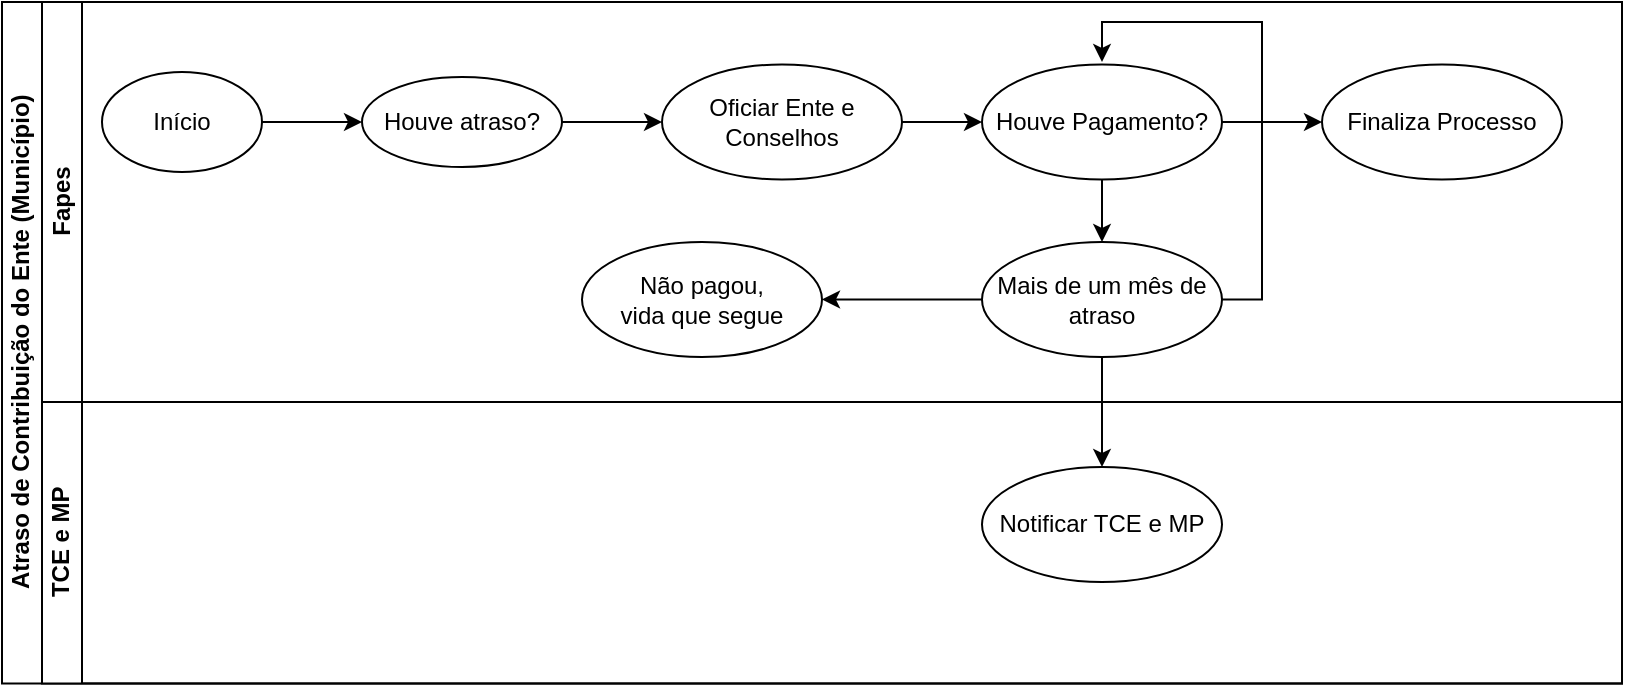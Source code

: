 <mxfile version="20.8.23" type="github">
  <diagram name="Página-1" id="xCwbDfX45_LNh0Hy81Zi">
    <mxGraphModel dx="1443" dy="786" grid="1" gridSize="10" guides="1" tooltips="1" connect="1" arrows="1" fold="1" page="1" pageScale="1" pageWidth="827" pageHeight="1169" math="0" shadow="0">
      <root>
        <mxCell id="0" />
        <mxCell id="1" parent="0" />
        <mxCell id="lWooiEJSJ554hRTcs6l--1" value="Atraso de Contribuição do Ente (Município)" style="swimlane;childLayout=stackLayout;resizeParent=1;resizeParentMax=0;horizontal=0;startSize=20;horizontalStack=0;html=1;" vertex="1" parent="1">
          <mxGeometry x="10" y="20" width="810" height="340.75" as="geometry" />
        </mxCell>
        <mxCell id="lWooiEJSJ554hRTcs6l--2" value="Fapes" style="swimlane;startSize=20;horizontal=0;html=1;" vertex="1" parent="lWooiEJSJ554hRTcs6l--1">
          <mxGeometry x="20" width="790" height="200" as="geometry" />
        </mxCell>
        <mxCell id="lWooiEJSJ554hRTcs6l--7" value="" style="edgeStyle=orthogonalEdgeStyle;rounded=0;orthogonalLoop=1;jettySize=auto;html=1;" edge="1" parent="lWooiEJSJ554hRTcs6l--2" source="lWooiEJSJ554hRTcs6l--5" target="lWooiEJSJ554hRTcs6l--6">
          <mxGeometry relative="1" as="geometry" />
        </mxCell>
        <mxCell id="lWooiEJSJ554hRTcs6l--5" value="Início" style="ellipse;whiteSpace=wrap;html=1;" vertex="1" parent="lWooiEJSJ554hRTcs6l--2">
          <mxGeometry x="30" y="35" width="80" height="50" as="geometry" />
        </mxCell>
        <mxCell id="lWooiEJSJ554hRTcs6l--9" value="" style="edgeStyle=orthogonalEdgeStyle;rounded=0;orthogonalLoop=1;jettySize=auto;html=1;" edge="1" parent="lWooiEJSJ554hRTcs6l--2" source="lWooiEJSJ554hRTcs6l--6" target="lWooiEJSJ554hRTcs6l--8">
          <mxGeometry relative="1" as="geometry" />
        </mxCell>
        <mxCell id="lWooiEJSJ554hRTcs6l--6" value="Houve atraso?" style="ellipse;whiteSpace=wrap;html=1;" vertex="1" parent="lWooiEJSJ554hRTcs6l--2">
          <mxGeometry x="160" y="37.5" width="100" height="45" as="geometry" />
        </mxCell>
        <mxCell id="lWooiEJSJ554hRTcs6l--12" value="" style="edgeStyle=orthogonalEdgeStyle;rounded=0;orthogonalLoop=1;jettySize=auto;html=1;" edge="1" parent="lWooiEJSJ554hRTcs6l--2" source="lWooiEJSJ554hRTcs6l--8" target="lWooiEJSJ554hRTcs6l--11">
          <mxGeometry relative="1" as="geometry" />
        </mxCell>
        <mxCell id="lWooiEJSJ554hRTcs6l--8" value="Oficiar Ente e Conselhos" style="ellipse;whiteSpace=wrap;html=1;" vertex="1" parent="lWooiEJSJ554hRTcs6l--2">
          <mxGeometry x="310" y="31.25" width="120" height="57.5" as="geometry" />
        </mxCell>
        <mxCell id="lWooiEJSJ554hRTcs6l--14" value="" style="edgeStyle=orthogonalEdgeStyle;rounded=0;orthogonalLoop=1;jettySize=auto;html=1;" edge="1" parent="lWooiEJSJ554hRTcs6l--2" source="lWooiEJSJ554hRTcs6l--11" target="lWooiEJSJ554hRTcs6l--13">
          <mxGeometry relative="1" as="geometry" />
        </mxCell>
        <mxCell id="lWooiEJSJ554hRTcs6l--11" value="Houve Pagamento?" style="ellipse;whiteSpace=wrap;html=1;" vertex="1" parent="lWooiEJSJ554hRTcs6l--2">
          <mxGeometry x="470" y="31.25" width="120" height="57.5" as="geometry" />
        </mxCell>
        <mxCell id="lWooiEJSJ554hRTcs6l--13" value="Finaliza Processo" style="ellipse;whiteSpace=wrap;html=1;" vertex="1" parent="lWooiEJSJ554hRTcs6l--2">
          <mxGeometry x="640" y="31.25" width="120" height="57.5" as="geometry" />
        </mxCell>
        <mxCell id="lWooiEJSJ554hRTcs6l--25" value="" style="edgeStyle=orthogonalEdgeStyle;rounded=0;orthogonalLoop=1;jettySize=auto;html=1;" edge="1" parent="lWooiEJSJ554hRTcs6l--2" source="lWooiEJSJ554hRTcs6l--16" target="lWooiEJSJ554hRTcs6l--24">
          <mxGeometry relative="1" as="geometry" />
        </mxCell>
        <mxCell id="lWooiEJSJ554hRTcs6l--26" style="edgeStyle=orthogonalEdgeStyle;rounded=0;orthogonalLoop=1;jettySize=auto;html=1;" edge="1" parent="lWooiEJSJ554hRTcs6l--2" source="lWooiEJSJ554hRTcs6l--16">
          <mxGeometry relative="1" as="geometry">
            <mxPoint x="530" y="30" as="targetPoint" />
            <Array as="points">
              <mxPoint x="610" y="149" />
              <mxPoint x="610" y="10" />
              <mxPoint x="530" y="10" />
            </Array>
          </mxGeometry>
        </mxCell>
        <mxCell id="lWooiEJSJ554hRTcs6l--16" value="Mais de um mês de atraso" style="ellipse;whiteSpace=wrap;html=1;" vertex="1" parent="lWooiEJSJ554hRTcs6l--2">
          <mxGeometry x="470" y="120" width="120" height="57.5" as="geometry" />
        </mxCell>
        <mxCell id="lWooiEJSJ554hRTcs6l--17" value="" style="edgeStyle=orthogonalEdgeStyle;rounded=0;orthogonalLoop=1;jettySize=auto;html=1;" edge="1" parent="lWooiEJSJ554hRTcs6l--2" source="lWooiEJSJ554hRTcs6l--11" target="lWooiEJSJ554hRTcs6l--16">
          <mxGeometry relative="1" as="geometry" />
        </mxCell>
        <mxCell id="lWooiEJSJ554hRTcs6l--24" value="Não pagou, &lt;br&gt;vida que segue" style="ellipse;whiteSpace=wrap;html=1;" vertex="1" parent="lWooiEJSJ554hRTcs6l--2">
          <mxGeometry x="270" y="120" width="120" height="57.5" as="geometry" />
        </mxCell>
        <mxCell id="lWooiEJSJ554hRTcs6l--3" value="TCE e MP" style="swimlane;startSize=20;horizontal=0;html=1;" vertex="1" parent="lWooiEJSJ554hRTcs6l--1">
          <mxGeometry x="20" y="200" width="790" height="140.75" as="geometry" />
        </mxCell>
        <mxCell id="lWooiEJSJ554hRTcs6l--19" value="Notificar TCE e MP" style="ellipse;whiteSpace=wrap;html=1;" vertex="1" parent="lWooiEJSJ554hRTcs6l--3">
          <mxGeometry x="470" y="32.5" width="120" height="57.5" as="geometry" />
        </mxCell>
        <mxCell id="lWooiEJSJ554hRTcs6l--20" value="" style="edgeStyle=orthogonalEdgeStyle;rounded=0;orthogonalLoop=1;jettySize=auto;html=1;" edge="1" parent="lWooiEJSJ554hRTcs6l--1" source="lWooiEJSJ554hRTcs6l--16" target="lWooiEJSJ554hRTcs6l--19">
          <mxGeometry relative="1" as="geometry" />
        </mxCell>
      </root>
    </mxGraphModel>
  </diagram>
</mxfile>
